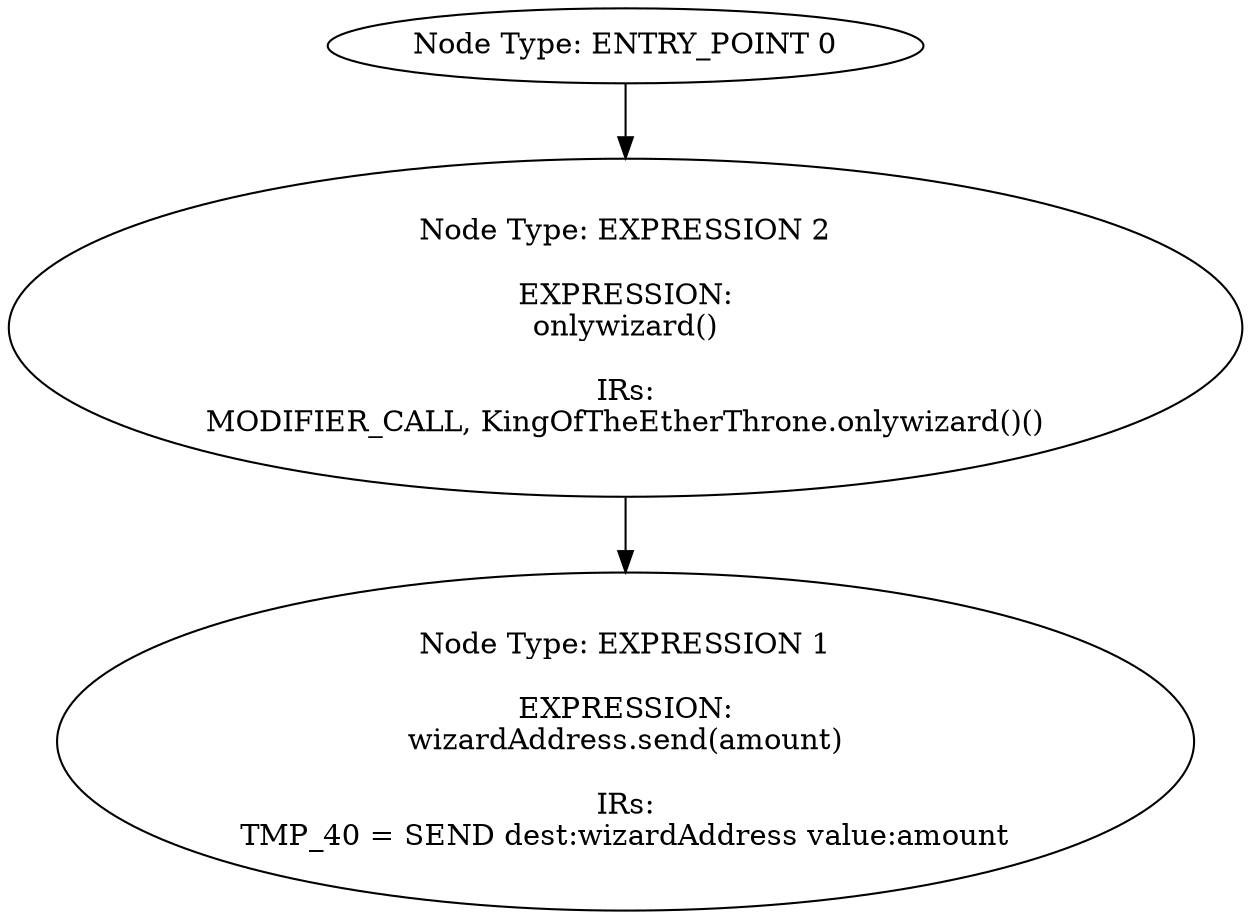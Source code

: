 digraph{
0[label="Node Type: ENTRY_POINT 0
"];
0->2;
1[label="Node Type: EXPRESSION 1

EXPRESSION:
wizardAddress.send(amount)

IRs:
TMP_40 = SEND dest:wizardAddress value:amount"];
2[label="Node Type: EXPRESSION 2

EXPRESSION:
onlywizard()

IRs:
MODIFIER_CALL, KingOfTheEtherThrone.onlywizard()()"];
2->1;
}

